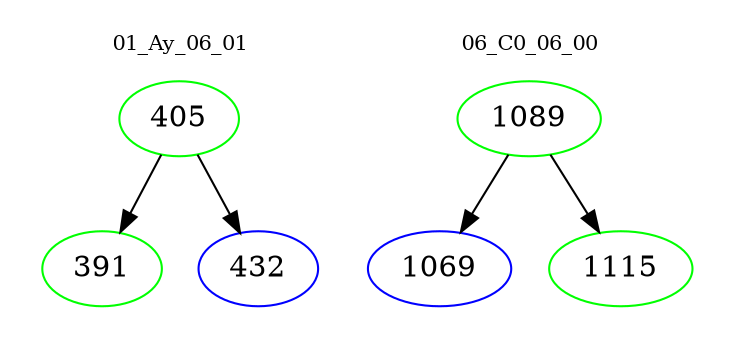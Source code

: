 digraph{
subgraph cluster_0 {
color = white
label = "01_Ay_06_01";
fontsize=10;
T0_405 [label="405", color="green"]
T0_405 -> T0_391 [color="black"]
T0_391 [label="391", color="green"]
T0_405 -> T0_432 [color="black"]
T0_432 [label="432", color="blue"]
}
subgraph cluster_1 {
color = white
label = "06_C0_06_00";
fontsize=10;
T1_1089 [label="1089", color="green"]
T1_1089 -> T1_1069 [color="black"]
T1_1069 [label="1069", color="blue"]
T1_1089 -> T1_1115 [color="black"]
T1_1115 [label="1115", color="green"]
}
}
